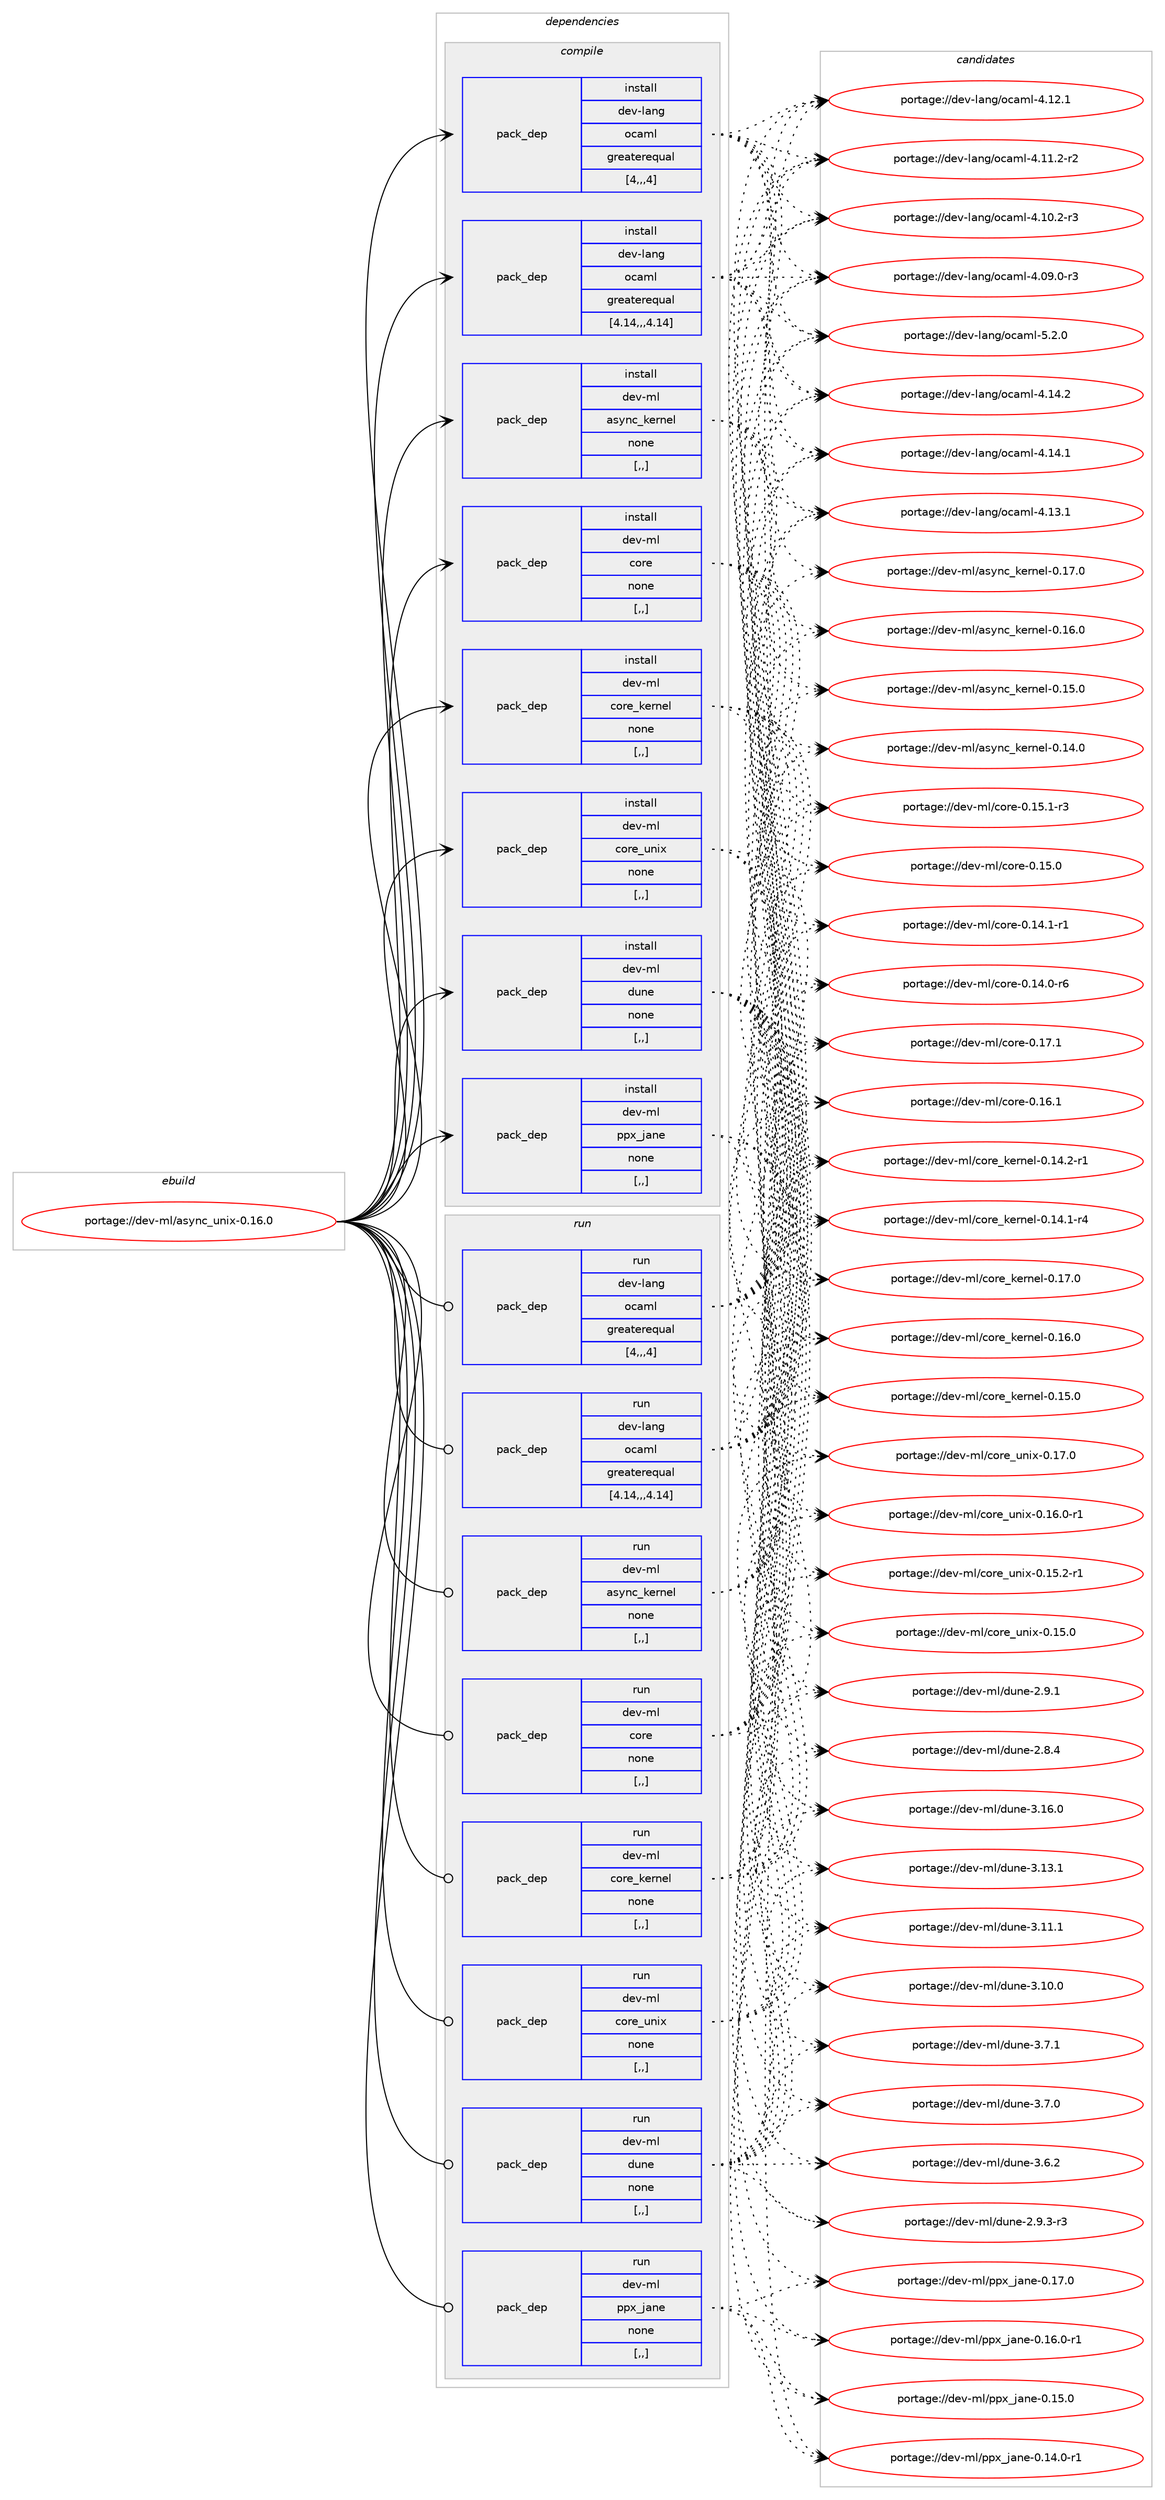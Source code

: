 digraph prolog {

# *************
# Graph options
# *************

newrank=true;
concentrate=true;
compound=true;
graph [rankdir=LR,fontname=Helvetica,fontsize=10,ranksep=1.5];#, ranksep=2.5, nodesep=0.2];
edge  [arrowhead=vee];
node  [fontname=Helvetica,fontsize=10];

# **********
# The ebuild
# **********

subgraph cluster_leftcol {
color=gray;
label=<<i>ebuild</i>>;
id [label="portage://dev-ml/async_unix-0.16.0", color=red, width=4, href="../dev-ml/async_unix-0.16.0.svg"];
}

# ****************
# The dependencies
# ****************

subgraph cluster_midcol {
color=gray;
label=<<i>dependencies</i>>;
subgraph cluster_compile {
fillcolor="#eeeeee";
style=filled;
label=<<i>compile</i>>;
subgraph pack87050 {
dependency117528 [label=<<TABLE BORDER="0" CELLBORDER="1" CELLSPACING="0" CELLPADDING="4" WIDTH="220"><TR><TD ROWSPAN="6" CELLPADDING="30">pack_dep</TD></TR><TR><TD WIDTH="110">install</TD></TR><TR><TD>dev-lang</TD></TR><TR><TD>ocaml</TD></TR><TR><TD>greaterequal</TD></TR><TR><TD>[4,,,4]</TD></TR></TABLE>>, shape=none, color=blue];
}
id:e -> dependency117528:w [weight=20,style="solid",arrowhead="vee"];
subgraph pack87051 {
dependency117529 [label=<<TABLE BORDER="0" CELLBORDER="1" CELLSPACING="0" CELLPADDING="4" WIDTH="220"><TR><TD ROWSPAN="6" CELLPADDING="30">pack_dep</TD></TR><TR><TD WIDTH="110">install</TD></TR><TR><TD>dev-lang</TD></TR><TR><TD>ocaml</TD></TR><TR><TD>greaterequal</TD></TR><TR><TD>[4.14,,,4.14]</TD></TR></TABLE>>, shape=none, color=blue];
}
id:e -> dependency117529:w [weight=20,style="solid",arrowhead="vee"];
subgraph pack87052 {
dependency117530 [label=<<TABLE BORDER="0" CELLBORDER="1" CELLSPACING="0" CELLPADDING="4" WIDTH="220"><TR><TD ROWSPAN="6" CELLPADDING="30">pack_dep</TD></TR><TR><TD WIDTH="110">install</TD></TR><TR><TD>dev-ml</TD></TR><TR><TD>async_kernel</TD></TR><TR><TD>none</TD></TR><TR><TD>[,,]</TD></TR></TABLE>>, shape=none, color=blue];
}
id:e -> dependency117530:w [weight=20,style="solid",arrowhead="vee"];
subgraph pack87053 {
dependency117531 [label=<<TABLE BORDER="0" CELLBORDER="1" CELLSPACING="0" CELLPADDING="4" WIDTH="220"><TR><TD ROWSPAN="6" CELLPADDING="30">pack_dep</TD></TR><TR><TD WIDTH="110">install</TD></TR><TR><TD>dev-ml</TD></TR><TR><TD>core</TD></TR><TR><TD>none</TD></TR><TR><TD>[,,]</TD></TR></TABLE>>, shape=none, color=blue];
}
id:e -> dependency117531:w [weight=20,style="solid",arrowhead="vee"];
subgraph pack87054 {
dependency117532 [label=<<TABLE BORDER="0" CELLBORDER="1" CELLSPACING="0" CELLPADDING="4" WIDTH="220"><TR><TD ROWSPAN="6" CELLPADDING="30">pack_dep</TD></TR><TR><TD WIDTH="110">install</TD></TR><TR><TD>dev-ml</TD></TR><TR><TD>core_kernel</TD></TR><TR><TD>none</TD></TR><TR><TD>[,,]</TD></TR></TABLE>>, shape=none, color=blue];
}
id:e -> dependency117532:w [weight=20,style="solid",arrowhead="vee"];
subgraph pack87055 {
dependency117533 [label=<<TABLE BORDER="0" CELLBORDER="1" CELLSPACING="0" CELLPADDING="4" WIDTH="220"><TR><TD ROWSPAN="6" CELLPADDING="30">pack_dep</TD></TR><TR><TD WIDTH="110">install</TD></TR><TR><TD>dev-ml</TD></TR><TR><TD>core_unix</TD></TR><TR><TD>none</TD></TR><TR><TD>[,,]</TD></TR></TABLE>>, shape=none, color=blue];
}
id:e -> dependency117533:w [weight=20,style="solid",arrowhead="vee"];
subgraph pack87056 {
dependency117534 [label=<<TABLE BORDER="0" CELLBORDER="1" CELLSPACING="0" CELLPADDING="4" WIDTH="220"><TR><TD ROWSPAN="6" CELLPADDING="30">pack_dep</TD></TR><TR><TD WIDTH="110">install</TD></TR><TR><TD>dev-ml</TD></TR><TR><TD>dune</TD></TR><TR><TD>none</TD></TR><TR><TD>[,,]</TD></TR></TABLE>>, shape=none, color=blue];
}
id:e -> dependency117534:w [weight=20,style="solid",arrowhead="vee"];
subgraph pack87057 {
dependency117535 [label=<<TABLE BORDER="0" CELLBORDER="1" CELLSPACING="0" CELLPADDING="4" WIDTH="220"><TR><TD ROWSPAN="6" CELLPADDING="30">pack_dep</TD></TR><TR><TD WIDTH="110">install</TD></TR><TR><TD>dev-ml</TD></TR><TR><TD>ppx_jane</TD></TR><TR><TD>none</TD></TR><TR><TD>[,,]</TD></TR></TABLE>>, shape=none, color=blue];
}
id:e -> dependency117535:w [weight=20,style="solid",arrowhead="vee"];
}
subgraph cluster_compileandrun {
fillcolor="#eeeeee";
style=filled;
label=<<i>compile and run</i>>;
}
subgraph cluster_run {
fillcolor="#eeeeee";
style=filled;
label=<<i>run</i>>;
subgraph pack87058 {
dependency117536 [label=<<TABLE BORDER="0" CELLBORDER="1" CELLSPACING="0" CELLPADDING="4" WIDTH="220"><TR><TD ROWSPAN="6" CELLPADDING="30">pack_dep</TD></TR><TR><TD WIDTH="110">run</TD></TR><TR><TD>dev-lang</TD></TR><TR><TD>ocaml</TD></TR><TR><TD>greaterequal</TD></TR><TR><TD>[4,,,4]</TD></TR></TABLE>>, shape=none, color=blue];
}
id:e -> dependency117536:w [weight=20,style="solid",arrowhead="odot"];
subgraph pack87059 {
dependency117537 [label=<<TABLE BORDER="0" CELLBORDER="1" CELLSPACING="0" CELLPADDING="4" WIDTH="220"><TR><TD ROWSPAN="6" CELLPADDING="30">pack_dep</TD></TR><TR><TD WIDTH="110">run</TD></TR><TR><TD>dev-lang</TD></TR><TR><TD>ocaml</TD></TR><TR><TD>greaterequal</TD></TR><TR><TD>[4.14,,,4.14]</TD></TR></TABLE>>, shape=none, color=blue];
}
id:e -> dependency117537:w [weight=20,style="solid",arrowhead="odot"];
subgraph pack87060 {
dependency117538 [label=<<TABLE BORDER="0" CELLBORDER="1" CELLSPACING="0" CELLPADDING="4" WIDTH="220"><TR><TD ROWSPAN="6" CELLPADDING="30">pack_dep</TD></TR><TR><TD WIDTH="110">run</TD></TR><TR><TD>dev-ml</TD></TR><TR><TD>async_kernel</TD></TR><TR><TD>none</TD></TR><TR><TD>[,,]</TD></TR></TABLE>>, shape=none, color=blue];
}
id:e -> dependency117538:w [weight=20,style="solid",arrowhead="odot"];
subgraph pack87061 {
dependency117539 [label=<<TABLE BORDER="0" CELLBORDER="1" CELLSPACING="0" CELLPADDING="4" WIDTH="220"><TR><TD ROWSPAN="6" CELLPADDING="30">pack_dep</TD></TR><TR><TD WIDTH="110">run</TD></TR><TR><TD>dev-ml</TD></TR><TR><TD>core</TD></TR><TR><TD>none</TD></TR><TR><TD>[,,]</TD></TR></TABLE>>, shape=none, color=blue];
}
id:e -> dependency117539:w [weight=20,style="solid",arrowhead="odot"];
subgraph pack87062 {
dependency117540 [label=<<TABLE BORDER="0" CELLBORDER="1" CELLSPACING="0" CELLPADDING="4" WIDTH="220"><TR><TD ROWSPAN="6" CELLPADDING="30">pack_dep</TD></TR><TR><TD WIDTH="110">run</TD></TR><TR><TD>dev-ml</TD></TR><TR><TD>core_kernel</TD></TR><TR><TD>none</TD></TR><TR><TD>[,,]</TD></TR></TABLE>>, shape=none, color=blue];
}
id:e -> dependency117540:w [weight=20,style="solid",arrowhead="odot"];
subgraph pack87063 {
dependency117541 [label=<<TABLE BORDER="0" CELLBORDER="1" CELLSPACING="0" CELLPADDING="4" WIDTH="220"><TR><TD ROWSPAN="6" CELLPADDING="30">pack_dep</TD></TR><TR><TD WIDTH="110">run</TD></TR><TR><TD>dev-ml</TD></TR><TR><TD>core_unix</TD></TR><TR><TD>none</TD></TR><TR><TD>[,,]</TD></TR></TABLE>>, shape=none, color=blue];
}
id:e -> dependency117541:w [weight=20,style="solid",arrowhead="odot"];
subgraph pack87064 {
dependency117542 [label=<<TABLE BORDER="0" CELLBORDER="1" CELLSPACING="0" CELLPADDING="4" WIDTH="220"><TR><TD ROWSPAN="6" CELLPADDING="30">pack_dep</TD></TR><TR><TD WIDTH="110">run</TD></TR><TR><TD>dev-ml</TD></TR><TR><TD>dune</TD></TR><TR><TD>none</TD></TR><TR><TD>[,,]</TD></TR></TABLE>>, shape=none, color=blue];
}
id:e -> dependency117542:w [weight=20,style="solid",arrowhead="odot"];
subgraph pack87065 {
dependency117543 [label=<<TABLE BORDER="0" CELLBORDER="1" CELLSPACING="0" CELLPADDING="4" WIDTH="220"><TR><TD ROWSPAN="6" CELLPADDING="30">pack_dep</TD></TR><TR><TD WIDTH="110">run</TD></TR><TR><TD>dev-ml</TD></TR><TR><TD>ppx_jane</TD></TR><TR><TD>none</TD></TR><TR><TD>[,,]</TD></TR></TABLE>>, shape=none, color=blue];
}
id:e -> dependency117543:w [weight=20,style="solid",arrowhead="odot"];
}
}

# **************
# The candidates
# **************

subgraph cluster_choices {
rank=same;
color=gray;
label=<<i>candidates</i>>;

subgraph choice87050 {
color=black;
nodesep=1;
choice1001011184510897110103471119997109108455346504648 [label="portage://dev-lang/ocaml-5.2.0", color=red, width=4,href="../dev-lang/ocaml-5.2.0.svg"];
choice100101118451089711010347111999710910845524649524650 [label="portage://dev-lang/ocaml-4.14.2", color=red, width=4,href="../dev-lang/ocaml-4.14.2.svg"];
choice100101118451089711010347111999710910845524649524649 [label="portage://dev-lang/ocaml-4.14.1", color=red, width=4,href="../dev-lang/ocaml-4.14.1.svg"];
choice100101118451089711010347111999710910845524649514649 [label="portage://dev-lang/ocaml-4.13.1", color=red, width=4,href="../dev-lang/ocaml-4.13.1.svg"];
choice100101118451089711010347111999710910845524649504649 [label="portage://dev-lang/ocaml-4.12.1", color=red, width=4,href="../dev-lang/ocaml-4.12.1.svg"];
choice1001011184510897110103471119997109108455246494946504511450 [label="portage://dev-lang/ocaml-4.11.2-r2", color=red, width=4,href="../dev-lang/ocaml-4.11.2-r2.svg"];
choice1001011184510897110103471119997109108455246494846504511451 [label="portage://dev-lang/ocaml-4.10.2-r3", color=red, width=4,href="../dev-lang/ocaml-4.10.2-r3.svg"];
choice1001011184510897110103471119997109108455246485746484511451 [label="portage://dev-lang/ocaml-4.09.0-r3", color=red, width=4,href="../dev-lang/ocaml-4.09.0-r3.svg"];
dependency117528:e -> choice1001011184510897110103471119997109108455346504648:w [style=dotted,weight="100"];
dependency117528:e -> choice100101118451089711010347111999710910845524649524650:w [style=dotted,weight="100"];
dependency117528:e -> choice100101118451089711010347111999710910845524649524649:w [style=dotted,weight="100"];
dependency117528:e -> choice100101118451089711010347111999710910845524649514649:w [style=dotted,weight="100"];
dependency117528:e -> choice100101118451089711010347111999710910845524649504649:w [style=dotted,weight="100"];
dependency117528:e -> choice1001011184510897110103471119997109108455246494946504511450:w [style=dotted,weight="100"];
dependency117528:e -> choice1001011184510897110103471119997109108455246494846504511451:w [style=dotted,weight="100"];
dependency117528:e -> choice1001011184510897110103471119997109108455246485746484511451:w [style=dotted,weight="100"];
}
subgraph choice87051 {
color=black;
nodesep=1;
choice1001011184510897110103471119997109108455346504648 [label="portage://dev-lang/ocaml-5.2.0", color=red, width=4,href="../dev-lang/ocaml-5.2.0.svg"];
choice100101118451089711010347111999710910845524649524650 [label="portage://dev-lang/ocaml-4.14.2", color=red, width=4,href="../dev-lang/ocaml-4.14.2.svg"];
choice100101118451089711010347111999710910845524649524649 [label="portage://dev-lang/ocaml-4.14.1", color=red, width=4,href="../dev-lang/ocaml-4.14.1.svg"];
choice100101118451089711010347111999710910845524649514649 [label="portage://dev-lang/ocaml-4.13.1", color=red, width=4,href="../dev-lang/ocaml-4.13.1.svg"];
choice100101118451089711010347111999710910845524649504649 [label="portage://dev-lang/ocaml-4.12.1", color=red, width=4,href="../dev-lang/ocaml-4.12.1.svg"];
choice1001011184510897110103471119997109108455246494946504511450 [label="portage://dev-lang/ocaml-4.11.2-r2", color=red, width=4,href="../dev-lang/ocaml-4.11.2-r2.svg"];
choice1001011184510897110103471119997109108455246494846504511451 [label="portage://dev-lang/ocaml-4.10.2-r3", color=red, width=4,href="../dev-lang/ocaml-4.10.2-r3.svg"];
choice1001011184510897110103471119997109108455246485746484511451 [label="portage://dev-lang/ocaml-4.09.0-r3", color=red, width=4,href="../dev-lang/ocaml-4.09.0-r3.svg"];
dependency117529:e -> choice1001011184510897110103471119997109108455346504648:w [style=dotted,weight="100"];
dependency117529:e -> choice100101118451089711010347111999710910845524649524650:w [style=dotted,weight="100"];
dependency117529:e -> choice100101118451089711010347111999710910845524649524649:w [style=dotted,weight="100"];
dependency117529:e -> choice100101118451089711010347111999710910845524649514649:w [style=dotted,weight="100"];
dependency117529:e -> choice100101118451089711010347111999710910845524649504649:w [style=dotted,weight="100"];
dependency117529:e -> choice1001011184510897110103471119997109108455246494946504511450:w [style=dotted,weight="100"];
dependency117529:e -> choice1001011184510897110103471119997109108455246494846504511451:w [style=dotted,weight="100"];
dependency117529:e -> choice1001011184510897110103471119997109108455246485746484511451:w [style=dotted,weight="100"];
}
subgraph choice87052 {
color=black;
nodesep=1;
choice100101118451091084797115121110999510710111411010110845484649554648 [label="portage://dev-ml/async_kernel-0.17.0", color=red, width=4,href="../dev-ml/async_kernel-0.17.0.svg"];
choice100101118451091084797115121110999510710111411010110845484649544648 [label="portage://dev-ml/async_kernel-0.16.0", color=red, width=4,href="../dev-ml/async_kernel-0.16.0.svg"];
choice100101118451091084797115121110999510710111411010110845484649534648 [label="portage://dev-ml/async_kernel-0.15.0", color=red, width=4,href="../dev-ml/async_kernel-0.15.0.svg"];
choice100101118451091084797115121110999510710111411010110845484649524648 [label="portage://dev-ml/async_kernel-0.14.0", color=red, width=4,href="../dev-ml/async_kernel-0.14.0.svg"];
dependency117530:e -> choice100101118451091084797115121110999510710111411010110845484649554648:w [style=dotted,weight="100"];
dependency117530:e -> choice100101118451091084797115121110999510710111411010110845484649544648:w [style=dotted,weight="100"];
dependency117530:e -> choice100101118451091084797115121110999510710111411010110845484649534648:w [style=dotted,weight="100"];
dependency117530:e -> choice100101118451091084797115121110999510710111411010110845484649524648:w [style=dotted,weight="100"];
}
subgraph choice87053 {
color=black;
nodesep=1;
choice10010111845109108479911111410145484649554649 [label="portage://dev-ml/core-0.17.1", color=red, width=4,href="../dev-ml/core-0.17.1.svg"];
choice10010111845109108479911111410145484649544649 [label="portage://dev-ml/core-0.16.1", color=red, width=4,href="../dev-ml/core-0.16.1.svg"];
choice100101118451091084799111114101454846495346494511451 [label="portage://dev-ml/core-0.15.1-r3", color=red, width=4,href="../dev-ml/core-0.15.1-r3.svg"];
choice10010111845109108479911111410145484649534648 [label="portage://dev-ml/core-0.15.0", color=red, width=4,href="../dev-ml/core-0.15.0.svg"];
choice100101118451091084799111114101454846495246494511449 [label="portage://dev-ml/core-0.14.1-r1", color=red, width=4,href="../dev-ml/core-0.14.1-r1.svg"];
choice100101118451091084799111114101454846495246484511454 [label="portage://dev-ml/core-0.14.0-r6", color=red, width=4,href="../dev-ml/core-0.14.0-r6.svg"];
dependency117531:e -> choice10010111845109108479911111410145484649554649:w [style=dotted,weight="100"];
dependency117531:e -> choice10010111845109108479911111410145484649544649:w [style=dotted,weight="100"];
dependency117531:e -> choice100101118451091084799111114101454846495346494511451:w [style=dotted,weight="100"];
dependency117531:e -> choice10010111845109108479911111410145484649534648:w [style=dotted,weight="100"];
dependency117531:e -> choice100101118451091084799111114101454846495246494511449:w [style=dotted,weight="100"];
dependency117531:e -> choice100101118451091084799111114101454846495246484511454:w [style=dotted,weight="100"];
}
subgraph choice87054 {
color=black;
nodesep=1;
choice1001011184510910847991111141019510710111411010110845484649554648 [label="portage://dev-ml/core_kernel-0.17.0", color=red, width=4,href="../dev-ml/core_kernel-0.17.0.svg"];
choice1001011184510910847991111141019510710111411010110845484649544648 [label="portage://dev-ml/core_kernel-0.16.0", color=red, width=4,href="../dev-ml/core_kernel-0.16.0.svg"];
choice1001011184510910847991111141019510710111411010110845484649534648 [label="portage://dev-ml/core_kernel-0.15.0", color=red, width=4,href="../dev-ml/core_kernel-0.15.0.svg"];
choice10010111845109108479911111410195107101114110101108454846495246504511449 [label="portage://dev-ml/core_kernel-0.14.2-r1", color=red, width=4,href="../dev-ml/core_kernel-0.14.2-r1.svg"];
choice10010111845109108479911111410195107101114110101108454846495246494511452 [label="portage://dev-ml/core_kernel-0.14.1-r4", color=red, width=4,href="../dev-ml/core_kernel-0.14.1-r4.svg"];
dependency117532:e -> choice1001011184510910847991111141019510710111411010110845484649554648:w [style=dotted,weight="100"];
dependency117532:e -> choice1001011184510910847991111141019510710111411010110845484649544648:w [style=dotted,weight="100"];
dependency117532:e -> choice1001011184510910847991111141019510710111411010110845484649534648:w [style=dotted,weight="100"];
dependency117532:e -> choice10010111845109108479911111410195107101114110101108454846495246504511449:w [style=dotted,weight="100"];
dependency117532:e -> choice10010111845109108479911111410195107101114110101108454846495246494511452:w [style=dotted,weight="100"];
}
subgraph choice87055 {
color=black;
nodesep=1;
choice1001011184510910847991111141019511711010512045484649554648 [label="portage://dev-ml/core_unix-0.17.0", color=red, width=4,href="../dev-ml/core_unix-0.17.0.svg"];
choice10010111845109108479911111410195117110105120454846495446484511449 [label="portage://dev-ml/core_unix-0.16.0-r1", color=red, width=4,href="../dev-ml/core_unix-0.16.0-r1.svg"];
choice10010111845109108479911111410195117110105120454846495346504511449 [label="portage://dev-ml/core_unix-0.15.2-r1", color=red, width=4,href="../dev-ml/core_unix-0.15.2-r1.svg"];
choice1001011184510910847991111141019511711010512045484649534648 [label="portage://dev-ml/core_unix-0.15.0", color=red, width=4,href="../dev-ml/core_unix-0.15.0.svg"];
dependency117533:e -> choice1001011184510910847991111141019511711010512045484649554648:w [style=dotted,weight="100"];
dependency117533:e -> choice10010111845109108479911111410195117110105120454846495446484511449:w [style=dotted,weight="100"];
dependency117533:e -> choice10010111845109108479911111410195117110105120454846495346504511449:w [style=dotted,weight="100"];
dependency117533:e -> choice1001011184510910847991111141019511711010512045484649534648:w [style=dotted,weight="100"];
}
subgraph choice87056 {
color=black;
nodesep=1;
choice100101118451091084710011711010145514649544648 [label="portage://dev-ml/dune-3.16.0", color=red, width=4,href="../dev-ml/dune-3.16.0.svg"];
choice100101118451091084710011711010145514649514649 [label="portage://dev-ml/dune-3.13.1", color=red, width=4,href="../dev-ml/dune-3.13.1.svg"];
choice100101118451091084710011711010145514649494649 [label="portage://dev-ml/dune-3.11.1", color=red, width=4,href="../dev-ml/dune-3.11.1.svg"];
choice100101118451091084710011711010145514649484648 [label="portage://dev-ml/dune-3.10.0", color=red, width=4,href="../dev-ml/dune-3.10.0.svg"];
choice1001011184510910847100117110101455146554649 [label="portage://dev-ml/dune-3.7.1", color=red, width=4,href="../dev-ml/dune-3.7.1.svg"];
choice1001011184510910847100117110101455146554648 [label="portage://dev-ml/dune-3.7.0", color=red, width=4,href="../dev-ml/dune-3.7.0.svg"];
choice1001011184510910847100117110101455146544650 [label="portage://dev-ml/dune-3.6.2", color=red, width=4,href="../dev-ml/dune-3.6.2.svg"];
choice10010111845109108471001171101014550465746514511451 [label="portage://dev-ml/dune-2.9.3-r3", color=red, width=4,href="../dev-ml/dune-2.9.3-r3.svg"];
choice1001011184510910847100117110101455046574649 [label="portage://dev-ml/dune-2.9.1", color=red, width=4,href="../dev-ml/dune-2.9.1.svg"];
choice1001011184510910847100117110101455046564652 [label="portage://dev-ml/dune-2.8.4", color=red, width=4,href="../dev-ml/dune-2.8.4.svg"];
dependency117534:e -> choice100101118451091084710011711010145514649544648:w [style=dotted,weight="100"];
dependency117534:e -> choice100101118451091084710011711010145514649514649:w [style=dotted,weight="100"];
dependency117534:e -> choice100101118451091084710011711010145514649494649:w [style=dotted,weight="100"];
dependency117534:e -> choice100101118451091084710011711010145514649484648:w [style=dotted,weight="100"];
dependency117534:e -> choice1001011184510910847100117110101455146554649:w [style=dotted,weight="100"];
dependency117534:e -> choice1001011184510910847100117110101455146554648:w [style=dotted,weight="100"];
dependency117534:e -> choice1001011184510910847100117110101455146544650:w [style=dotted,weight="100"];
dependency117534:e -> choice10010111845109108471001171101014550465746514511451:w [style=dotted,weight="100"];
dependency117534:e -> choice1001011184510910847100117110101455046574649:w [style=dotted,weight="100"];
dependency117534:e -> choice1001011184510910847100117110101455046564652:w [style=dotted,weight="100"];
}
subgraph choice87057 {
color=black;
nodesep=1;
choice1001011184510910847112112120951069711010145484649554648 [label="portage://dev-ml/ppx_jane-0.17.0", color=red, width=4,href="../dev-ml/ppx_jane-0.17.0.svg"];
choice10010111845109108471121121209510697110101454846495446484511449 [label="portage://dev-ml/ppx_jane-0.16.0-r1", color=red, width=4,href="../dev-ml/ppx_jane-0.16.0-r1.svg"];
choice1001011184510910847112112120951069711010145484649534648 [label="portage://dev-ml/ppx_jane-0.15.0", color=red, width=4,href="../dev-ml/ppx_jane-0.15.0.svg"];
choice10010111845109108471121121209510697110101454846495246484511449 [label="portage://dev-ml/ppx_jane-0.14.0-r1", color=red, width=4,href="../dev-ml/ppx_jane-0.14.0-r1.svg"];
dependency117535:e -> choice1001011184510910847112112120951069711010145484649554648:w [style=dotted,weight="100"];
dependency117535:e -> choice10010111845109108471121121209510697110101454846495446484511449:w [style=dotted,weight="100"];
dependency117535:e -> choice1001011184510910847112112120951069711010145484649534648:w [style=dotted,weight="100"];
dependency117535:e -> choice10010111845109108471121121209510697110101454846495246484511449:w [style=dotted,weight="100"];
}
subgraph choice87058 {
color=black;
nodesep=1;
choice1001011184510897110103471119997109108455346504648 [label="portage://dev-lang/ocaml-5.2.0", color=red, width=4,href="../dev-lang/ocaml-5.2.0.svg"];
choice100101118451089711010347111999710910845524649524650 [label="portage://dev-lang/ocaml-4.14.2", color=red, width=4,href="../dev-lang/ocaml-4.14.2.svg"];
choice100101118451089711010347111999710910845524649524649 [label="portage://dev-lang/ocaml-4.14.1", color=red, width=4,href="../dev-lang/ocaml-4.14.1.svg"];
choice100101118451089711010347111999710910845524649514649 [label="portage://dev-lang/ocaml-4.13.1", color=red, width=4,href="../dev-lang/ocaml-4.13.1.svg"];
choice100101118451089711010347111999710910845524649504649 [label="portage://dev-lang/ocaml-4.12.1", color=red, width=4,href="../dev-lang/ocaml-4.12.1.svg"];
choice1001011184510897110103471119997109108455246494946504511450 [label="portage://dev-lang/ocaml-4.11.2-r2", color=red, width=4,href="../dev-lang/ocaml-4.11.2-r2.svg"];
choice1001011184510897110103471119997109108455246494846504511451 [label="portage://dev-lang/ocaml-4.10.2-r3", color=red, width=4,href="../dev-lang/ocaml-4.10.2-r3.svg"];
choice1001011184510897110103471119997109108455246485746484511451 [label="portage://dev-lang/ocaml-4.09.0-r3", color=red, width=4,href="../dev-lang/ocaml-4.09.0-r3.svg"];
dependency117536:e -> choice1001011184510897110103471119997109108455346504648:w [style=dotted,weight="100"];
dependency117536:e -> choice100101118451089711010347111999710910845524649524650:w [style=dotted,weight="100"];
dependency117536:e -> choice100101118451089711010347111999710910845524649524649:w [style=dotted,weight="100"];
dependency117536:e -> choice100101118451089711010347111999710910845524649514649:w [style=dotted,weight="100"];
dependency117536:e -> choice100101118451089711010347111999710910845524649504649:w [style=dotted,weight="100"];
dependency117536:e -> choice1001011184510897110103471119997109108455246494946504511450:w [style=dotted,weight="100"];
dependency117536:e -> choice1001011184510897110103471119997109108455246494846504511451:w [style=dotted,weight="100"];
dependency117536:e -> choice1001011184510897110103471119997109108455246485746484511451:w [style=dotted,weight="100"];
}
subgraph choice87059 {
color=black;
nodesep=1;
choice1001011184510897110103471119997109108455346504648 [label="portage://dev-lang/ocaml-5.2.0", color=red, width=4,href="../dev-lang/ocaml-5.2.0.svg"];
choice100101118451089711010347111999710910845524649524650 [label="portage://dev-lang/ocaml-4.14.2", color=red, width=4,href="../dev-lang/ocaml-4.14.2.svg"];
choice100101118451089711010347111999710910845524649524649 [label="portage://dev-lang/ocaml-4.14.1", color=red, width=4,href="../dev-lang/ocaml-4.14.1.svg"];
choice100101118451089711010347111999710910845524649514649 [label="portage://dev-lang/ocaml-4.13.1", color=red, width=4,href="../dev-lang/ocaml-4.13.1.svg"];
choice100101118451089711010347111999710910845524649504649 [label="portage://dev-lang/ocaml-4.12.1", color=red, width=4,href="../dev-lang/ocaml-4.12.1.svg"];
choice1001011184510897110103471119997109108455246494946504511450 [label="portage://dev-lang/ocaml-4.11.2-r2", color=red, width=4,href="../dev-lang/ocaml-4.11.2-r2.svg"];
choice1001011184510897110103471119997109108455246494846504511451 [label="portage://dev-lang/ocaml-4.10.2-r3", color=red, width=4,href="../dev-lang/ocaml-4.10.2-r3.svg"];
choice1001011184510897110103471119997109108455246485746484511451 [label="portage://dev-lang/ocaml-4.09.0-r3", color=red, width=4,href="../dev-lang/ocaml-4.09.0-r3.svg"];
dependency117537:e -> choice1001011184510897110103471119997109108455346504648:w [style=dotted,weight="100"];
dependency117537:e -> choice100101118451089711010347111999710910845524649524650:w [style=dotted,weight="100"];
dependency117537:e -> choice100101118451089711010347111999710910845524649524649:w [style=dotted,weight="100"];
dependency117537:e -> choice100101118451089711010347111999710910845524649514649:w [style=dotted,weight="100"];
dependency117537:e -> choice100101118451089711010347111999710910845524649504649:w [style=dotted,weight="100"];
dependency117537:e -> choice1001011184510897110103471119997109108455246494946504511450:w [style=dotted,weight="100"];
dependency117537:e -> choice1001011184510897110103471119997109108455246494846504511451:w [style=dotted,weight="100"];
dependency117537:e -> choice1001011184510897110103471119997109108455246485746484511451:w [style=dotted,weight="100"];
}
subgraph choice87060 {
color=black;
nodesep=1;
choice100101118451091084797115121110999510710111411010110845484649554648 [label="portage://dev-ml/async_kernel-0.17.0", color=red, width=4,href="../dev-ml/async_kernel-0.17.0.svg"];
choice100101118451091084797115121110999510710111411010110845484649544648 [label="portage://dev-ml/async_kernel-0.16.0", color=red, width=4,href="../dev-ml/async_kernel-0.16.0.svg"];
choice100101118451091084797115121110999510710111411010110845484649534648 [label="portage://dev-ml/async_kernel-0.15.0", color=red, width=4,href="../dev-ml/async_kernel-0.15.0.svg"];
choice100101118451091084797115121110999510710111411010110845484649524648 [label="portage://dev-ml/async_kernel-0.14.0", color=red, width=4,href="../dev-ml/async_kernel-0.14.0.svg"];
dependency117538:e -> choice100101118451091084797115121110999510710111411010110845484649554648:w [style=dotted,weight="100"];
dependency117538:e -> choice100101118451091084797115121110999510710111411010110845484649544648:w [style=dotted,weight="100"];
dependency117538:e -> choice100101118451091084797115121110999510710111411010110845484649534648:w [style=dotted,weight="100"];
dependency117538:e -> choice100101118451091084797115121110999510710111411010110845484649524648:w [style=dotted,weight="100"];
}
subgraph choice87061 {
color=black;
nodesep=1;
choice10010111845109108479911111410145484649554649 [label="portage://dev-ml/core-0.17.1", color=red, width=4,href="../dev-ml/core-0.17.1.svg"];
choice10010111845109108479911111410145484649544649 [label="portage://dev-ml/core-0.16.1", color=red, width=4,href="../dev-ml/core-0.16.1.svg"];
choice100101118451091084799111114101454846495346494511451 [label="portage://dev-ml/core-0.15.1-r3", color=red, width=4,href="../dev-ml/core-0.15.1-r3.svg"];
choice10010111845109108479911111410145484649534648 [label="portage://dev-ml/core-0.15.0", color=red, width=4,href="../dev-ml/core-0.15.0.svg"];
choice100101118451091084799111114101454846495246494511449 [label="portage://dev-ml/core-0.14.1-r1", color=red, width=4,href="../dev-ml/core-0.14.1-r1.svg"];
choice100101118451091084799111114101454846495246484511454 [label="portage://dev-ml/core-0.14.0-r6", color=red, width=4,href="../dev-ml/core-0.14.0-r6.svg"];
dependency117539:e -> choice10010111845109108479911111410145484649554649:w [style=dotted,weight="100"];
dependency117539:e -> choice10010111845109108479911111410145484649544649:w [style=dotted,weight="100"];
dependency117539:e -> choice100101118451091084799111114101454846495346494511451:w [style=dotted,weight="100"];
dependency117539:e -> choice10010111845109108479911111410145484649534648:w [style=dotted,weight="100"];
dependency117539:e -> choice100101118451091084799111114101454846495246494511449:w [style=dotted,weight="100"];
dependency117539:e -> choice100101118451091084799111114101454846495246484511454:w [style=dotted,weight="100"];
}
subgraph choice87062 {
color=black;
nodesep=1;
choice1001011184510910847991111141019510710111411010110845484649554648 [label="portage://dev-ml/core_kernel-0.17.0", color=red, width=4,href="../dev-ml/core_kernel-0.17.0.svg"];
choice1001011184510910847991111141019510710111411010110845484649544648 [label="portage://dev-ml/core_kernel-0.16.0", color=red, width=4,href="../dev-ml/core_kernel-0.16.0.svg"];
choice1001011184510910847991111141019510710111411010110845484649534648 [label="portage://dev-ml/core_kernel-0.15.0", color=red, width=4,href="../dev-ml/core_kernel-0.15.0.svg"];
choice10010111845109108479911111410195107101114110101108454846495246504511449 [label="portage://dev-ml/core_kernel-0.14.2-r1", color=red, width=4,href="../dev-ml/core_kernel-0.14.2-r1.svg"];
choice10010111845109108479911111410195107101114110101108454846495246494511452 [label="portage://dev-ml/core_kernel-0.14.1-r4", color=red, width=4,href="../dev-ml/core_kernel-0.14.1-r4.svg"];
dependency117540:e -> choice1001011184510910847991111141019510710111411010110845484649554648:w [style=dotted,weight="100"];
dependency117540:e -> choice1001011184510910847991111141019510710111411010110845484649544648:w [style=dotted,weight="100"];
dependency117540:e -> choice1001011184510910847991111141019510710111411010110845484649534648:w [style=dotted,weight="100"];
dependency117540:e -> choice10010111845109108479911111410195107101114110101108454846495246504511449:w [style=dotted,weight="100"];
dependency117540:e -> choice10010111845109108479911111410195107101114110101108454846495246494511452:w [style=dotted,weight="100"];
}
subgraph choice87063 {
color=black;
nodesep=1;
choice1001011184510910847991111141019511711010512045484649554648 [label="portage://dev-ml/core_unix-0.17.0", color=red, width=4,href="../dev-ml/core_unix-0.17.0.svg"];
choice10010111845109108479911111410195117110105120454846495446484511449 [label="portage://dev-ml/core_unix-0.16.0-r1", color=red, width=4,href="../dev-ml/core_unix-0.16.0-r1.svg"];
choice10010111845109108479911111410195117110105120454846495346504511449 [label="portage://dev-ml/core_unix-0.15.2-r1", color=red, width=4,href="../dev-ml/core_unix-0.15.2-r1.svg"];
choice1001011184510910847991111141019511711010512045484649534648 [label="portage://dev-ml/core_unix-0.15.0", color=red, width=4,href="../dev-ml/core_unix-0.15.0.svg"];
dependency117541:e -> choice1001011184510910847991111141019511711010512045484649554648:w [style=dotted,weight="100"];
dependency117541:e -> choice10010111845109108479911111410195117110105120454846495446484511449:w [style=dotted,weight="100"];
dependency117541:e -> choice10010111845109108479911111410195117110105120454846495346504511449:w [style=dotted,weight="100"];
dependency117541:e -> choice1001011184510910847991111141019511711010512045484649534648:w [style=dotted,weight="100"];
}
subgraph choice87064 {
color=black;
nodesep=1;
choice100101118451091084710011711010145514649544648 [label="portage://dev-ml/dune-3.16.0", color=red, width=4,href="../dev-ml/dune-3.16.0.svg"];
choice100101118451091084710011711010145514649514649 [label="portage://dev-ml/dune-3.13.1", color=red, width=4,href="../dev-ml/dune-3.13.1.svg"];
choice100101118451091084710011711010145514649494649 [label="portage://dev-ml/dune-3.11.1", color=red, width=4,href="../dev-ml/dune-3.11.1.svg"];
choice100101118451091084710011711010145514649484648 [label="portage://dev-ml/dune-3.10.0", color=red, width=4,href="../dev-ml/dune-3.10.0.svg"];
choice1001011184510910847100117110101455146554649 [label="portage://dev-ml/dune-3.7.1", color=red, width=4,href="../dev-ml/dune-3.7.1.svg"];
choice1001011184510910847100117110101455146554648 [label="portage://dev-ml/dune-3.7.0", color=red, width=4,href="../dev-ml/dune-3.7.0.svg"];
choice1001011184510910847100117110101455146544650 [label="portage://dev-ml/dune-3.6.2", color=red, width=4,href="../dev-ml/dune-3.6.2.svg"];
choice10010111845109108471001171101014550465746514511451 [label="portage://dev-ml/dune-2.9.3-r3", color=red, width=4,href="../dev-ml/dune-2.9.3-r3.svg"];
choice1001011184510910847100117110101455046574649 [label="portage://dev-ml/dune-2.9.1", color=red, width=4,href="../dev-ml/dune-2.9.1.svg"];
choice1001011184510910847100117110101455046564652 [label="portage://dev-ml/dune-2.8.4", color=red, width=4,href="../dev-ml/dune-2.8.4.svg"];
dependency117542:e -> choice100101118451091084710011711010145514649544648:w [style=dotted,weight="100"];
dependency117542:e -> choice100101118451091084710011711010145514649514649:w [style=dotted,weight="100"];
dependency117542:e -> choice100101118451091084710011711010145514649494649:w [style=dotted,weight="100"];
dependency117542:e -> choice100101118451091084710011711010145514649484648:w [style=dotted,weight="100"];
dependency117542:e -> choice1001011184510910847100117110101455146554649:w [style=dotted,weight="100"];
dependency117542:e -> choice1001011184510910847100117110101455146554648:w [style=dotted,weight="100"];
dependency117542:e -> choice1001011184510910847100117110101455146544650:w [style=dotted,weight="100"];
dependency117542:e -> choice10010111845109108471001171101014550465746514511451:w [style=dotted,weight="100"];
dependency117542:e -> choice1001011184510910847100117110101455046574649:w [style=dotted,weight="100"];
dependency117542:e -> choice1001011184510910847100117110101455046564652:w [style=dotted,weight="100"];
}
subgraph choice87065 {
color=black;
nodesep=1;
choice1001011184510910847112112120951069711010145484649554648 [label="portage://dev-ml/ppx_jane-0.17.0", color=red, width=4,href="../dev-ml/ppx_jane-0.17.0.svg"];
choice10010111845109108471121121209510697110101454846495446484511449 [label="portage://dev-ml/ppx_jane-0.16.0-r1", color=red, width=4,href="../dev-ml/ppx_jane-0.16.0-r1.svg"];
choice1001011184510910847112112120951069711010145484649534648 [label="portage://dev-ml/ppx_jane-0.15.0", color=red, width=4,href="../dev-ml/ppx_jane-0.15.0.svg"];
choice10010111845109108471121121209510697110101454846495246484511449 [label="portage://dev-ml/ppx_jane-0.14.0-r1", color=red, width=4,href="../dev-ml/ppx_jane-0.14.0-r1.svg"];
dependency117543:e -> choice1001011184510910847112112120951069711010145484649554648:w [style=dotted,weight="100"];
dependency117543:e -> choice10010111845109108471121121209510697110101454846495446484511449:w [style=dotted,weight="100"];
dependency117543:e -> choice1001011184510910847112112120951069711010145484649534648:w [style=dotted,weight="100"];
dependency117543:e -> choice10010111845109108471121121209510697110101454846495246484511449:w [style=dotted,weight="100"];
}
}

}
